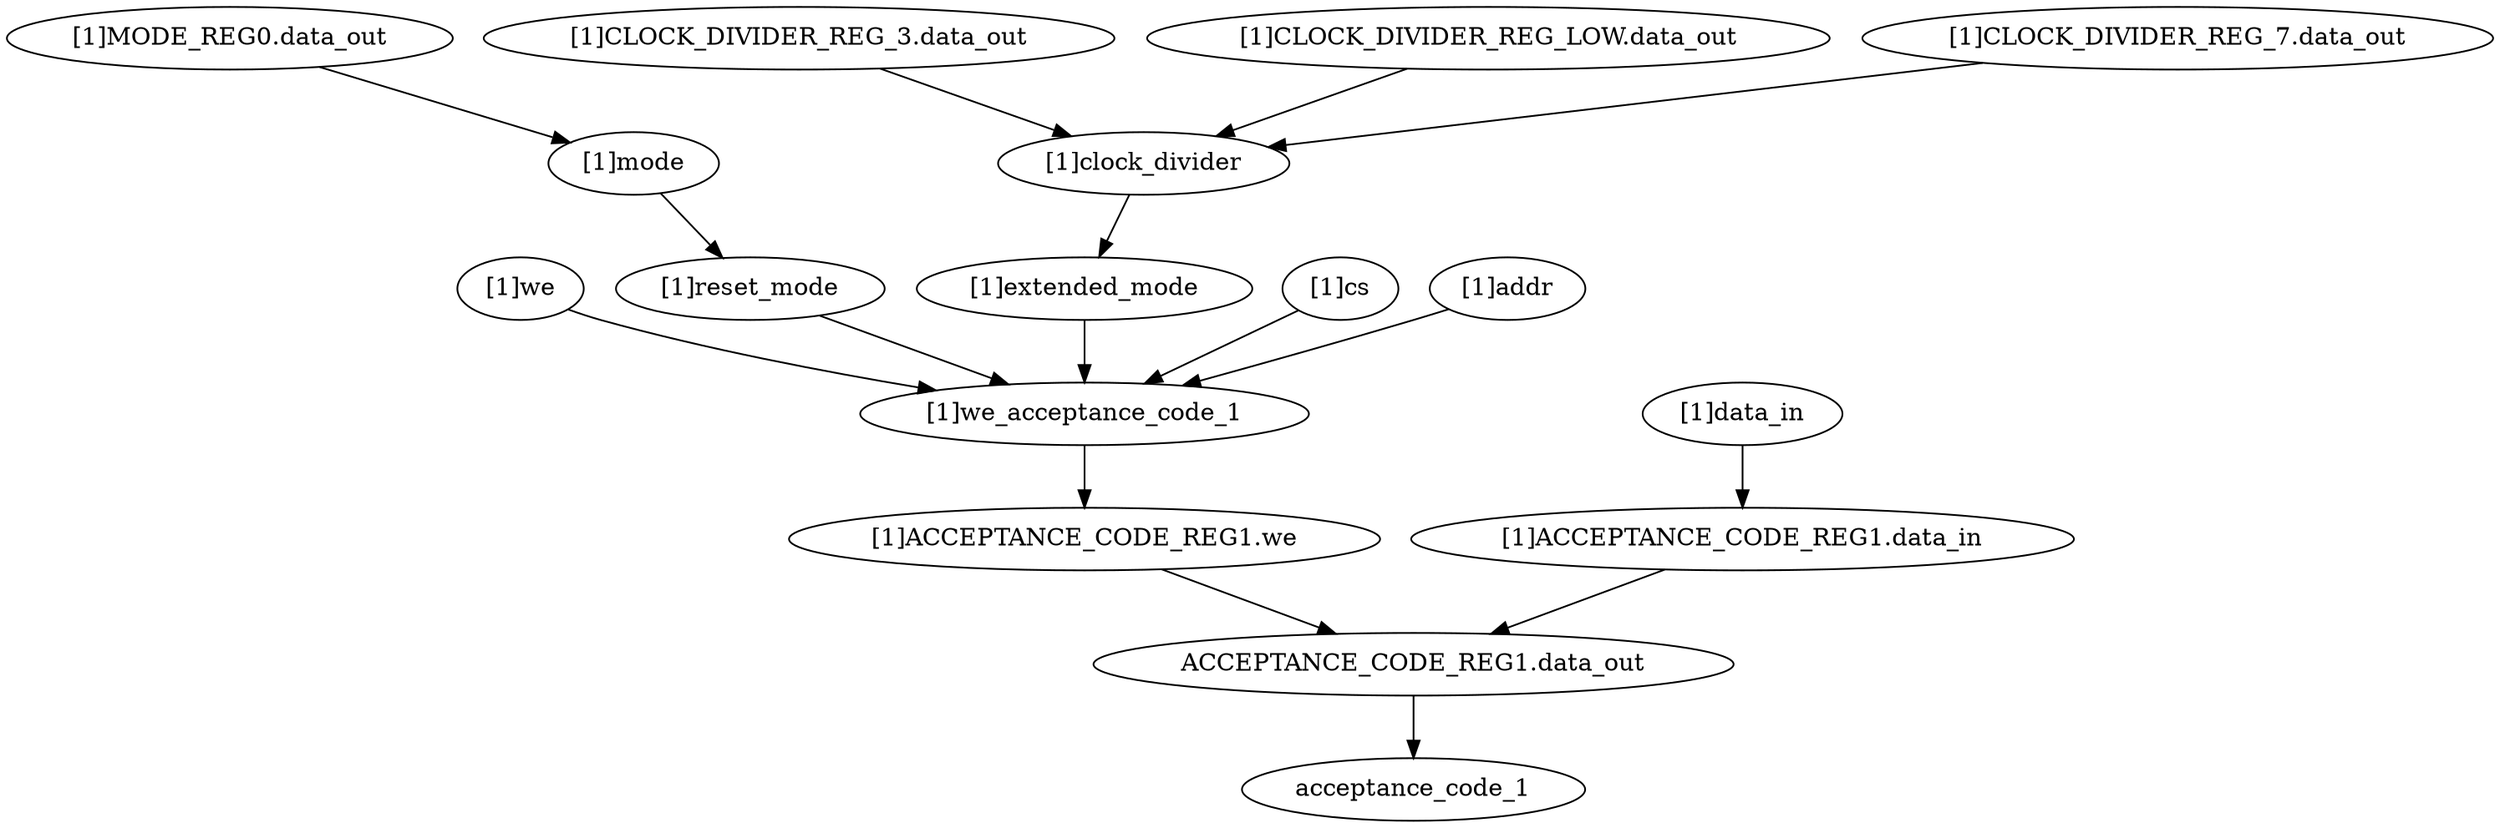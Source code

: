 strict digraph "" {
	"[1]we"	 [complexity=7,
		importance=0.0155364349,
		rank=0.00221949069999];
	"[1]we_acceptance_code_1"	 [complexity=1,
		importance=0.013593997847,
		rank=0.013593997847];
	"[1]we" -> "[1]we_acceptance_code_1";
	"[1]reset_mode"	 [complexity=7,
		importance=0.0164026438658,
		rank=0.00234323483797];
	"[1]reset_mode" -> "[1]we_acceptance_code_1";
	"[1]CLOCK_DIVIDER_REG_3.data_out"	 [complexity=9,
		importance=0.0313860690065,
		rank=0.00348734100072];
	"[1]clock_divider"	 [complexity=9,
		importance=0.0261995015982,
		rank=0.00291105573313];
	"[1]CLOCK_DIVIDER_REG_3.data_out" -> "[1]clock_divider";
	"[1]CLOCK_DIVIDER_REG_LOW.data_out"	 [complexity=9,
		importance=0.031329229713,
		rank=0.00348102552367];
	"[1]CLOCK_DIVIDER_REG_LOW.data_out" -> "[1]clock_divider";
	"[1]ACCEPTANCE_CODE_REG1.data_in"	 [complexity=2,
		importance=0.0105322547362,
		rank=0.0052661273681];
	"ACCEPTANCE_CODE_REG1.data_out"	 [complexity=0,
		importance=0.00856207481048,
		rank=0.0];
	"[1]ACCEPTANCE_CODE_REG1.data_in" -> "ACCEPTANCE_CODE_REG1.data_out";
	"[1]extended_mode"	 [complexity=7,
		importance=0.0165064243496,
		rank=0.00235806062137];
	"[1]extended_mode" -> "[1]we_acceptance_code_1";
	"[1]cs"	 [complexity=7,
		importance=0.0155364349,
		rank=0.00221949069999];
	"[1]cs" -> "[1]we_acceptance_code_1";
	"[1]mode"	 [complexity=9,
		importance=0.0215960301754,
		rank=0.00239955890838];
	"[1]mode" -> "[1]reset_mode";
	"[1]ACCEPTANCE_CODE_REG1.we"	 [complexity=1,
		importance=0.0115341585796,
		rank=0.0115341585796];
	"[1]we_acceptance_code_1" -> "[1]ACCEPTANCE_CODE_REG1.we";
	"[1]clock_divider" -> "[1]extended_mode";
	acceptance_code_1	 [complexity=0,
		importance=0.00414903029512,
		rank=0.0];
	"ACCEPTANCE_CODE_REG1.data_out" -> acceptance_code_1;
	"[1]addr"	 [complexity=7,
		importance=0.0155364349,
		rank=0.00221949069999];
	"[1]addr" -> "[1]we_acceptance_code_1";
	"[1]ACCEPTANCE_CODE_REG1.we" -> "ACCEPTANCE_CODE_REG1.data_out";
	"[1]MODE_REG0.data_out"	 [complexity=9,
		importance=0.0280981229978,
		rank=0.00312201366642];
	"[1]MODE_REG0.data_out" -> "[1]mode";
	"[1]CLOCK_DIVIDER_REG_7.data_out"	 [complexity=9,
		importance=0.0313860690065,
		rank=0.00348734100072];
	"[1]CLOCK_DIVIDER_REG_7.data_out" -> "[1]clock_divider";
	"[1]data_in"	 [complexity=2,
		importance=0.0124746917892,
		rank=0.00623734589458];
	"[1]data_in" -> "[1]ACCEPTANCE_CODE_REG1.data_in";
}
